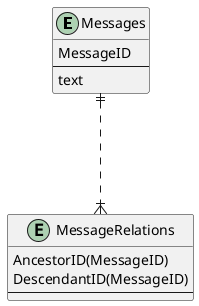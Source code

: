 @startuml

entity Messages {
  MessageID
  --
  text
}

entity MessageRelations {
  AncestorID(MessageID)
  DescendantID(MessageID)
  --
}

Messages ||...|{ MessageRelations

@enduml
